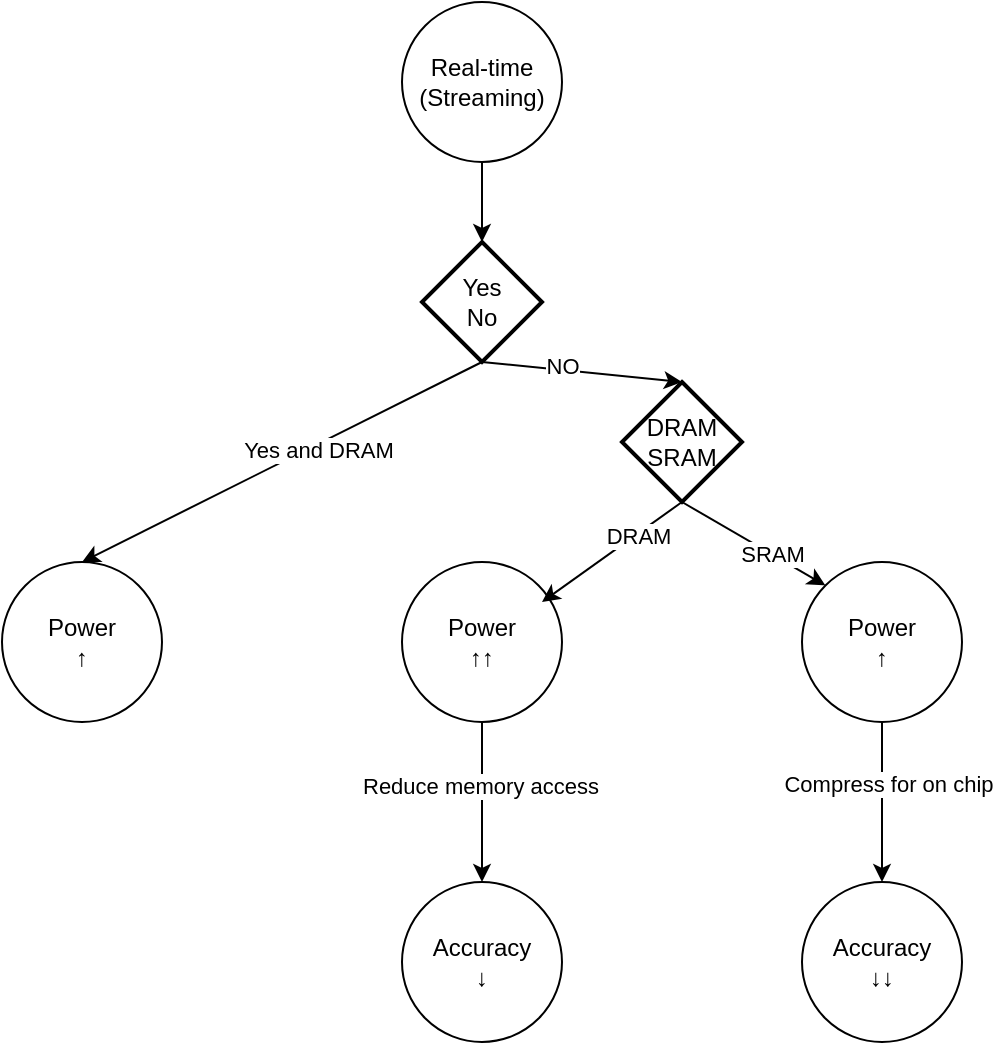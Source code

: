 <mxfile version="20.3.7" type="github">
  <diagram name="Page-1" id="74e2e168-ea6b-b213-b513-2b3c1d86103e">
    <mxGraphModel dx="1185" dy="635" grid="1" gridSize="10" guides="1" tooltips="1" connect="1" arrows="1" fold="1" page="1" pageScale="1" pageWidth="1100" pageHeight="850" background="none" math="0" shadow="0">
      <root>
        <mxCell id="0" />
        <mxCell id="1" parent="0" />
        <mxCell id="XfpYDpdXQri-Tg0kvGUm-1" value="Real-time&lt;br&gt;(Streaming)" style="ellipse;whiteSpace=wrap;html=1;aspect=fixed;" vertex="1" parent="1">
          <mxGeometry x="320" y="40" width="80" height="80" as="geometry" />
        </mxCell>
        <mxCell id="XfpYDpdXQri-Tg0kvGUm-2" value="Power &lt;br&gt;↑↑" style="ellipse;whiteSpace=wrap;html=1;aspect=fixed;" vertex="1" parent="1">
          <mxGeometry x="320" y="320" width="80" height="80" as="geometry" />
        </mxCell>
        <mxCell id="XfpYDpdXQri-Tg0kvGUm-3" value="Accuracy &lt;br&gt;↓↓" style="ellipse;whiteSpace=wrap;html=1;aspect=fixed;" vertex="1" parent="1">
          <mxGeometry x="520" y="480" width="80" height="80" as="geometry" />
        </mxCell>
        <mxCell id="XfpYDpdXQri-Tg0kvGUm-8" value="Power &lt;br&gt;↑" style="ellipse;whiteSpace=wrap;html=1;aspect=fixed;" vertex="1" parent="1">
          <mxGeometry x="520" y="320" width="80" height="80" as="geometry" />
        </mxCell>
        <mxCell id="XfpYDpdXQri-Tg0kvGUm-9" value="Power &lt;br&gt;↑" style="ellipse;whiteSpace=wrap;html=1;aspect=fixed;" vertex="1" parent="1">
          <mxGeometry x="120" y="320" width="80" height="80" as="geometry" />
        </mxCell>
        <mxCell id="XfpYDpdXQri-Tg0kvGUm-10" value="Accuracy &lt;br&gt;↓" style="ellipse;whiteSpace=wrap;html=1;aspect=fixed;" vertex="1" parent="1">
          <mxGeometry x="320" y="480" width="80" height="80" as="geometry" />
        </mxCell>
        <mxCell id="XfpYDpdXQri-Tg0kvGUm-12" value="Yes&lt;br&gt;No" style="strokeWidth=2;html=1;shape=mxgraph.flowchart.decision;whiteSpace=wrap;" vertex="1" parent="1">
          <mxGeometry x="330" y="160" width="60" height="60" as="geometry" />
        </mxCell>
        <mxCell id="XfpYDpdXQri-Tg0kvGUm-13" value="DRAM&lt;br&gt;SRAM" style="strokeWidth=2;html=1;shape=mxgraph.flowchart.decision;whiteSpace=wrap;" vertex="1" parent="1">
          <mxGeometry x="430" y="230" width="60" height="60" as="geometry" />
        </mxCell>
        <mxCell id="XfpYDpdXQri-Tg0kvGUm-15" value="" style="endArrow=classic;html=1;rounded=0;entryX=0.5;entryY=0;entryDx=0;entryDy=0;exitX=0.5;exitY=1;exitDx=0;exitDy=0;exitPerimeter=0;" edge="1" parent="1" source="XfpYDpdXQri-Tg0kvGUm-12" target="XfpYDpdXQri-Tg0kvGUm-9">
          <mxGeometry width="50" height="50" relative="1" as="geometry">
            <mxPoint x="310" y="230" as="sourcePoint" />
            <mxPoint x="470" y="320" as="targetPoint" />
          </mxGeometry>
        </mxCell>
        <mxCell id="XfpYDpdXQri-Tg0kvGUm-22" value="Yes and DRAM" style="edgeLabel;html=1;align=center;verticalAlign=middle;resizable=0;points=[];" vertex="1" connectable="0" parent="XfpYDpdXQri-Tg0kvGUm-15">
          <mxGeometry x="-0.165" y="2" relative="1" as="geometry">
            <mxPoint as="offset" />
          </mxGeometry>
        </mxCell>
        <mxCell id="XfpYDpdXQri-Tg0kvGUm-16" value="" style="endArrow=classic;html=1;rounded=0;exitX=0.5;exitY=1;exitDx=0;exitDy=0;exitPerimeter=0;entryX=0.5;entryY=0;entryDx=0;entryDy=0;entryPerimeter=0;" edge="1" parent="1" source="XfpYDpdXQri-Tg0kvGUm-12" target="XfpYDpdXQri-Tg0kvGUm-13">
          <mxGeometry width="50" height="50" relative="1" as="geometry">
            <mxPoint x="330" y="310" as="sourcePoint" />
            <mxPoint x="380" y="260" as="targetPoint" />
          </mxGeometry>
        </mxCell>
        <mxCell id="XfpYDpdXQri-Tg0kvGUm-23" value="NO" style="edgeLabel;html=1;align=center;verticalAlign=middle;resizable=0;points=[];" vertex="1" connectable="0" parent="XfpYDpdXQri-Tg0kvGUm-16">
          <mxGeometry x="-0.204" y="2" relative="1" as="geometry">
            <mxPoint as="offset" />
          </mxGeometry>
        </mxCell>
        <mxCell id="XfpYDpdXQri-Tg0kvGUm-17" value="" style="endArrow=classic;html=1;rounded=0;exitX=0.5;exitY=1;exitDx=0;exitDy=0;exitPerimeter=0;" edge="1" parent="1" source="XfpYDpdXQri-Tg0kvGUm-13">
          <mxGeometry width="50" height="50" relative="1" as="geometry">
            <mxPoint x="420" y="370" as="sourcePoint" />
            <mxPoint x="390" y="340" as="targetPoint" />
          </mxGeometry>
        </mxCell>
        <mxCell id="XfpYDpdXQri-Tg0kvGUm-24" value="DRAM" style="edgeLabel;html=1;align=center;verticalAlign=middle;resizable=0;points=[];" vertex="1" connectable="0" parent="XfpYDpdXQri-Tg0kvGUm-17">
          <mxGeometry x="-0.344" y="1" relative="1" as="geometry">
            <mxPoint as="offset" />
          </mxGeometry>
        </mxCell>
        <mxCell id="XfpYDpdXQri-Tg0kvGUm-18" value="" style="endArrow=classic;html=1;rounded=0;exitX=0.5;exitY=1;exitDx=0;exitDy=0;exitPerimeter=0;entryX=0;entryY=0;entryDx=0;entryDy=0;" edge="1" parent="1" source="XfpYDpdXQri-Tg0kvGUm-13" target="XfpYDpdXQri-Tg0kvGUm-8">
          <mxGeometry width="50" height="50" relative="1" as="geometry">
            <mxPoint x="420" y="370" as="sourcePoint" />
            <mxPoint x="470" y="320" as="targetPoint" />
          </mxGeometry>
        </mxCell>
        <mxCell id="XfpYDpdXQri-Tg0kvGUm-25" value="SRAM" style="edgeLabel;html=1;align=center;verticalAlign=middle;resizable=0;points=[];" vertex="1" connectable="0" parent="XfpYDpdXQri-Tg0kvGUm-18">
          <mxGeometry x="0.238" relative="1" as="geometry">
            <mxPoint as="offset" />
          </mxGeometry>
        </mxCell>
        <mxCell id="XfpYDpdXQri-Tg0kvGUm-19" value="" style="endArrow=classic;html=1;rounded=0;entryX=0.5;entryY=0;entryDx=0;entryDy=0;exitX=0.5;exitY=1;exitDx=0;exitDy=0;" edge="1" parent="1" source="XfpYDpdXQri-Tg0kvGUm-2" target="XfpYDpdXQri-Tg0kvGUm-10">
          <mxGeometry width="50" height="50" relative="1" as="geometry">
            <mxPoint x="390" y="420" as="sourcePoint" />
            <mxPoint x="470" y="320" as="targetPoint" />
          </mxGeometry>
        </mxCell>
        <mxCell id="XfpYDpdXQri-Tg0kvGUm-27" value="Reduce memory access" style="edgeLabel;html=1;align=center;verticalAlign=middle;resizable=0;points=[];" vertex="1" connectable="0" parent="XfpYDpdXQri-Tg0kvGUm-19">
          <mxGeometry x="-0.198" y="-1" relative="1" as="geometry">
            <mxPoint as="offset" />
          </mxGeometry>
        </mxCell>
        <mxCell id="XfpYDpdXQri-Tg0kvGUm-20" value="" style="endArrow=classic;html=1;rounded=0;exitX=0.5;exitY=1;exitDx=0;exitDy=0;entryX=0.5;entryY=0;entryDx=0;entryDy=0;" edge="1" parent="1" source="XfpYDpdXQri-Tg0kvGUm-8" target="XfpYDpdXQri-Tg0kvGUm-3">
          <mxGeometry width="50" height="50" relative="1" as="geometry">
            <mxPoint x="420" y="370" as="sourcePoint" />
            <mxPoint x="470" y="490" as="targetPoint" />
          </mxGeometry>
        </mxCell>
        <mxCell id="XfpYDpdXQri-Tg0kvGUm-26" value="Compress for on chip" style="edgeLabel;html=1;align=center;verticalAlign=middle;resizable=0;points=[];" vertex="1" connectable="0" parent="XfpYDpdXQri-Tg0kvGUm-20">
          <mxGeometry x="-0.219" y="3" relative="1" as="geometry">
            <mxPoint as="offset" />
          </mxGeometry>
        </mxCell>
        <mxCell id="XfpYDpdXQri-Tg0kvGUm-28" value="" style="endArrow=classic;html=1;rounded=0;exitX=0.5;exitY=1;exitDx=0;exitDy=0;entryX=0.5;entryY=0;entryDx=0;entryDy=0;entryPerimeter=0;" edge="1" parent="1" source="XfpYDpdXQri-Tg0kvGUm-1" target="XfpYDpdXQri-Tg0kvGUm-12">
          <mxGeometry width="50" height="50" relative="1" as="geometry">
            <mxPoint x="420" y="370" as="sourcePoint" />
            <mxPoint x="470" y="320" as="targetPoint" />
          </mxGeometry>
        </mxCell>
      </root>
    </mxGraphModel>
  </diagram>
</mxfile>
